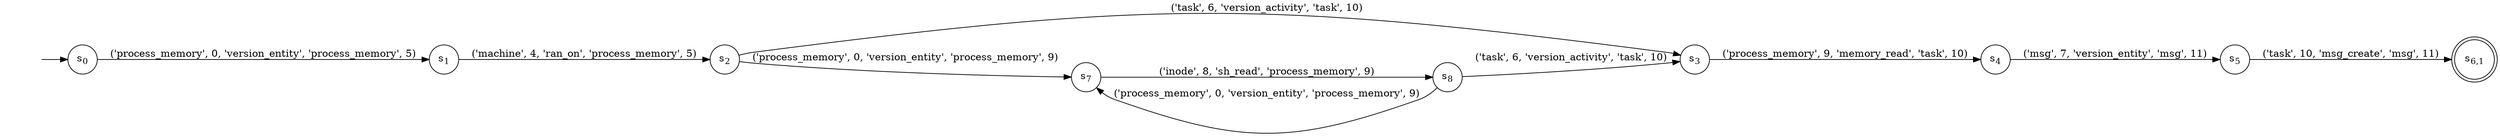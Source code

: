 digraph DFA {
    rankdir = LR;
    I [style = invis];
    I -> S0;
    S0 [label = <s<sub>0</sub>>, shape = circle];
    S1 [label = <s<sub>1</sub>>, shape = circle];
    S2 [label = <s<sub>2</sub>>, shape = circle];
    S3 [label = <s<sub>3</sub>>, shape = circle];
    S4 [label = <s<sub>4</sub>>, shape = circle];
    S5 [label = <s<sub>5</sub>>, shape = circle];
    S6 [label = <s<sub>6,1</sub>>, shape = circle, peripheries = 2];
    S5 -> S6 [label = "('task', 10, 'msg_create', 'msg', 11)"];
    S4 -> S5 [label = "('msg', 7, 'version_entity', 'msg', 11)"];
    S3 -> S4 [label = "('process_memory', 9, 'memory_read', 'task', 10)"];
    S2 -> S3 [label = "('task', 6, 'version_activity', 'task', 10)"];
    S7 [label = <s<sub>7</sub>>, shape = circle];
    S8 [label = <s<sub>8</sub>>, shape = circle];
    S8 -> S3 [label = "('task', 6, 'version_activity', 'task', 10)"];
    S8 -> S7 [label = "('process_memory', 0, 'version_entity', 'process_memory', 9)"];
    S7 -> S8 [label = "('inode', 8, 'sh_read', 'process_memory', 9)"];
    S2 -> S7 [label = "('process_memory', 0, 'version_entity', 'process_memory', 9)"];
    S1 -> S2 [label = "('machine', 4, 'ran_on', 'process_memory', 5)"];
    S0 -> S1 [label = "('process_memory', 0, 'version_entity', 'process_memory', 5)"];
}
